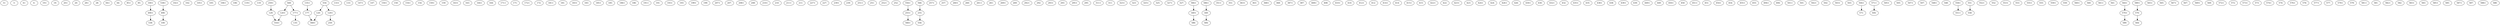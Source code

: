 digraph adj {
graph [k=96]
edge [d=-95]
"3+" [l=102]
"3-" [l=102]
"4+" [l=191]
"4-" [l=191]
"19+" [l=171]
"19-" [l=171]
"20+" [l=124]
"20-" [l=124]
"28+" [l=114]
"28-" [l=114]
"64+" [l=248]
"64-" [l=248]
"85+" [l=134]
"85-" [l=134]
"100+" [l=112]
"100-" [l=112]
"102+" [l=174]
"102-" [l=174]
"105+" [l=151]
"105-" [l=151]
"106+" [l=191]
"106-" [l=191]
"119+" [l=191]
"119-" [l=191]
"120+" [l=188]
"120-" [l=188]
"129+" [l=199]
"129-" [l=199]
"133+" [l=191]
"133-" [l=191]
"135+" [l=165]
"135-" [l=165]
"147+" [l=152]
"147-" [l=152]
"150+" [l=191]
"150-" [l=191]
"154+" [l=124]
"154-" [l=124]
"159+" [l=169]
"159-" [l=169]
"163+" [l=185]
"163-" [l=185]
"164+" [l=151]
"164-" [l=151]
"171+" [l=191]
"171-" [l=191]
"172+" [l=107]
"172-" [l=107]
"177+" [l=163]
"177-" [l=163]
"181+" [l=679]
"181-" [l=679]
"183+" [l=130]
"183-" [l=130]
"185+" [l=152]
"185-" [l=152]
"186+" [l=142]
"186-" [l=142]
"191+" [l=137]
"191-" [l=137]
"193+" [l=138]
"193-" [l=138]
"199+" [l=140]
"199-" [l=140]
"207+" [l=191]
"207-" [l=191]
"208+" [l=148]
"208-" [l=148]
"210+" [l=185]
"210-" [l=185]
"211+" [l=123]
"211-" [l=123]
"227+" [l=191]
"227-" [l=191]
"239+" [l=191]
"239-" [l=191]
"251+" [l=189]
"251-" [l=189]
"252+" [l=134]
"252-" [l=134]
"255+" [l=191]
"255-" [l=191]
"257+" [l=224]
"257-" [l=224]
"259+" [l=161]
"259-" [l=161]
"260+" [l=258]
"260-" [l=258]
"261+" [l=299]
"261-" [l=299]
"269+" [l=275]
"269-" [l=275]
"292+" [l=191]
"292-" [l=191]
"293+" [l=191]
"293-" [l=191]
"295+" [l=112]
"295-" [l=112]
"311+" [l=191]
"311-" [l=191]
"323+" [l=191]
"323-" [l=191]
"325+" [l=191]
"325-" [l=191]
"327+" [l=106]
"327-" [l=106]
"349+" [l=188]
"349-" [l=188]
"351+" [l=184]
"351-" [l=184]
"363+" [l=191]
"363-" [l=191]
"368+" [l=341]
"368-" [l=341]
"387+" [l=191]
"387-" [l=191]
"408+" [l=191]
"408-" [l=191]
"410+" [l=141]
"410-" [l=141]
"412+" [l=191]
"412-" [l=191]
"414+" [l=191]
"414-" [l=191]
"415+" [l=191]
"415-" [l=191]
"422+" [l=191]
"422-" [l=191]
"423+" [l=184]
"423-" [l=184]
"424+" [l=191]
"424-" [l=191]
"426+" [l=191]
"426-" [l=191]
"430+" [l=114]
"430-" [l=114]
"432+" [l=169]
"432-" [l=169]
"435+" [l=191]
"435-" [l=191]
"438+" [l=191]
"438-" [l=191]
"439+" [l=191]
"439-" [l=191]
"449+" [l=149]
"449-" [l=149]
"450+" [l=191]
"450-" [l=191]
"451+" [l=157]
"451-" [l=157]
"454+" [l=167]
"454-" [l=167]
"455+" [l=114]
"455-" [l=114]
"490+" [l=244]
"490-" [l=244]
"494+" [l=221]
"494-" [l=221]
"501+" [l=223]
"501-" [l=223]
"502+" [l=223]
"502-" [l=223]
"503+" [l=182]
"503-" [l=182]
"504+" [l=682]
"504-" [l=682]
"505+" [l=309]
"505-" [l=309]
"507+" [l=309]
"507-" [l=309]
"538+" [l=1472]
"538-" [l=1472]
"548+" [l=250]
"548-" [l=250]
"551+" [l=7042]
"551-" [l=7042]
"552+" [l=39775]
"552-" [l=39775]
"553+" [l=183056]
"553-" [l=183056]
"554+" [l=254262]
"554-" [l=254262]
"555+" [l=11980]
"555-" [l=11980]
"556+" [l=15067]
"556-" [l=15067]
"558+" [l=11208]
"558-" [l=11208]
"559+" [l=10161]
"559-" [l=10161]
"560+" [l=6969]
"560-" [l=6969]
"561+" [l=50113]
"561-" [l=50113]
"564+" [l=28450]
"564-" [l=28450]
"565+" [l=115663]
"565-" [l=115663]
"566+" [l=19441]
"566-" [l=19441]
"567+" [l=139430]
"567-" [l=139430]
"568+" [l=43883]
"568-" [l=43883]
"569+" [l=30788]
"569-" [l=30788]
"570+" [l=6896]
"570-" [l=6896]
"571+" [l=321817]
"571-" [l=321817]
"572+" [l=169275]
"572-" [l=169275]
"573+" [l=23624]
"573-" [l=23624]
"574+" [l=86353]
"574-" [l=86353]
"576+" [l=15898]
"576-" [l=15898]
"577+" [l=24324]
"577-" [l=24324]
"579+" [l=44368]
"579-" [l=44368]
"581+" [l=3442]
"581-" [l=3442]
"582+" [l=86658]
"582-" [l=86658]
"583+" [l=70316]
"583-" [l=70316]
"584+" [l=392623]
"584-" [l=392623]
"585+" [l=60850]
"585-" [l=60850]
"586+" [l=241791]
"586-" [l=241791]
"587+" [l=91541]
"587-" [l=91541]
"588+" [l=175031]
"588-" [l=175031]
"589+" [l=147603]
"589-" [l=147603]
"100+" -> "490+"
"120+" -> "554+" [d=-95 e=0.0 n=48]
"120-" -> "568+" [d=-28 e=20.0 n=16]
"129+" -> "259-"
"129-" -> "554+" [d=-95 e=0.0 n=68]
"135+" -> "177-" [d=-80]
"177+" -> "135-" [d=-80]
"177-" -> "568+" [d=-95 e=0.0 n=30]
"255+" -> "566+" [d=-71 e=14.1 n=32]
"255-" -> "556-" [d=-95 e=0.0 n=28]
"259+" -> "129-"
"349+" -> "586-" [d=-52 e=16.7 n=23]
"349-" -> "584-" [d=-95 e=0.0 n=16]
"490+" -> "538-" [d=-95 e=0.0 n=477]
"490-" -> "100-"
"504+" -> "571-" [d=-95 e=0.0 n=37]
"538+" -> "490-" [d=-95 e=0.0 n=477]
"551-" -> "558-" [d=-95 e=0.0 n=33]
"554-" -> "120-" [d=-95 e=0.0 n=48]
"554-" -> "129+" [d=-95 e=0.0 n=68]
"556+" -> "255+" [d=-95 e=0.0 n=28]
"558+" -> "551+" [d=-95 e=0.0 n=33]
"564+" -> "570+" [d=-6596 e=15.7 n=26]
"566-" -> "255-" [d=-71 e=14.1 n=32]
"568-" -> "177+" [d=-95 e=0.0 n=30]
"568-" -> "120+" [d=-28 e=20.0 n=16]
"570+" -> "589-" [d=-6275 e=18.8 n=18]
"570-" -> "564-" [d=-6596 e=15.7 n=26]
"571+" -> "504-" [d=-95 e=0.0 n=37]
"584+" -> "349+" [d=-95 e=0.0 n=16]
"586+" -> "349-" [d=-52 e=16.7 n=23]
"589+" -> "570-" [d=-6275 e=18.8 n=18]
}
